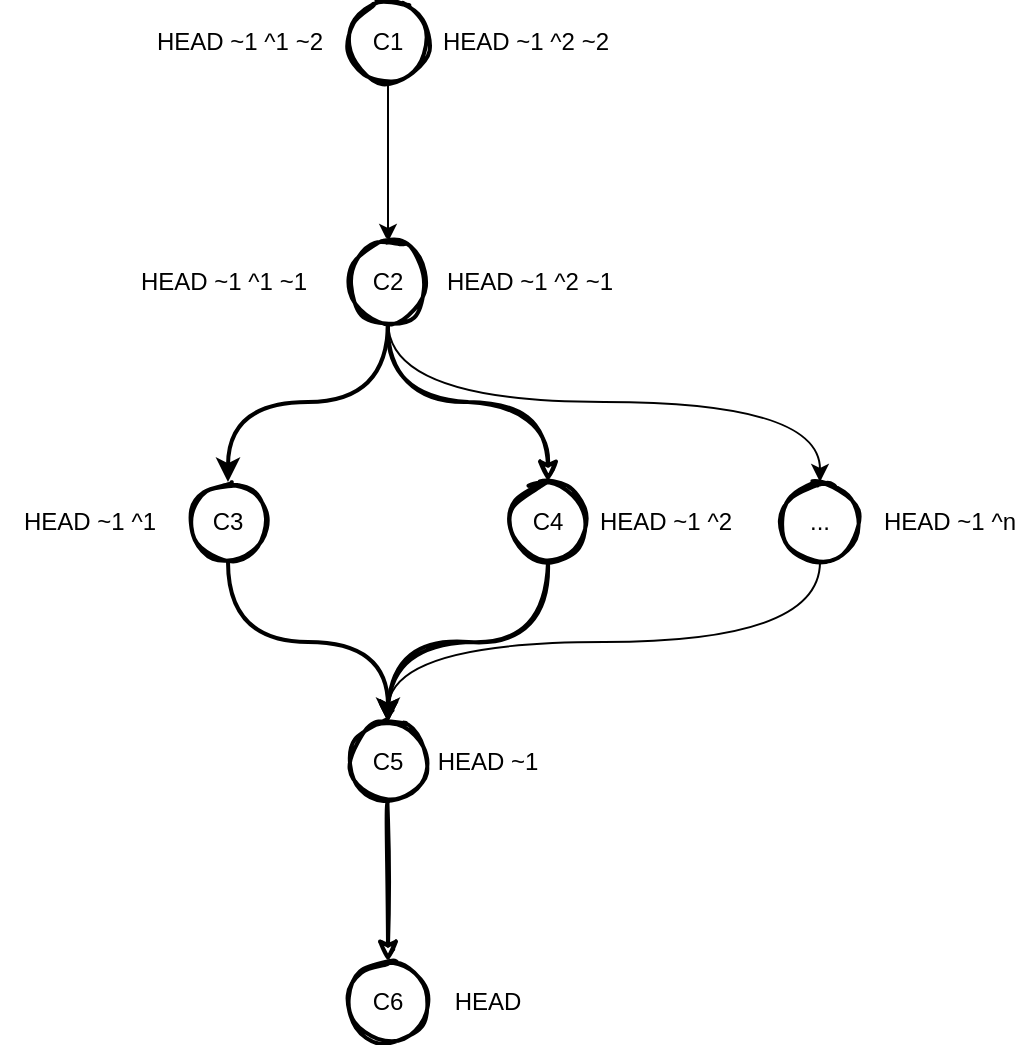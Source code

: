 <mxfile version="16.2.4" type="github">
  <diagram id="mnRflqDCTNff9czmcz0Y" name="Page-1">
    <mxGraphModel dx="1102" dy="882" grid="1" gridSize="10" guides="1" tooltips="1" connect="1" arrows="1" fold="1" page="1" pageScale="1" pageWidth="850" pageHeight="1100" math="0" shadow="0">
      <root>
        <mxCell id="0" />
        <mxCell id="1" parent="0" />
        <mxCell id="L4hd8jyMJO1TPTBA7iKi-6" value="" style="edgeStyle=orthogonalEdgeStyle;rounded=0;orthogonalLoop=1;jettySize=auto;html=1;exitX=0.5;exitY=1;exitDx=0;exitDy=0;" edge="1" parent="1" source="L4hd8jyMJO1TPTBA7iKi-16" target="L4hd8jyMJO1TPTBA7iKi-5">
          <mxGeometry relative="1" as="geometry">
            <mxPoint x="204" y="80" as="sourcePoint" />
          </mxGeometry>
        </mxCell>
        <mxCell id="L4hd8jyMJO1TPTBA7iKi-8" value="" style="edgeStyle=orthogonalEdgeStyle;rounded=0;orthogonalLoop=1;jettySize=auto;html=1;curved=1;exitX=0.5;exitY=1;exitDx=0;exitDy=0;entryX=0.5;entryY=0;entryDx=0;entryDy=0;strokeWidth=2;sketch=1;" edge="1" parent="1" source="L4hd8jyMJO1TPTBA7iKi-5" target="L4hd8jyMJO1TPTBA7iKi-9">
          <mxGeometry relative="1" as="geometry" />
        </mxCell>
        <mxCell id="L4hd8jyMJO1TPTBA7iKi-10" style="edgeStyle=orthogonalEdgeStyle;curved=1;rounded=0;orthogonalLoop=1;jettySize=auto;html=1;entryX=0.5;entryY=0;entryDx=0;entryDy=0;exitX=0.5;exitY=1;exitDx=0;exitDy=0;strokeWidth=2;" edge="1" parent="1" source="L4hd8jyMJO1TPTBA7iKi-5" target="L4hd8jyMJO1TPTBA7iKi-7">
          <mxGeometry relative="1" as="geometry" />
        </mxCell>
        <mxCell id="L4hd8jyMJO1TPTBA7iKi-41" style="edgeStyle=orthogonalEdgeStyle;curved=1;rounded=1;sketch=0;orthogonalLoop=1;jettySize=auto;html=1;entryX=0.5;entryY=0;entryDx=0;entryDy=0;exitX=0.5;exitY=1;exitDx=0;exitDy=0;" edge="1" parent="1" source="L4hd8jyMJO1TPTBA7iKi-5" target="L4hd8jyMJO1TPTBA7iKi-38">
          <mxGeometry relative="1" as="geometry" />
        </mxCell>
        <mxCell id="L4hd8jyMJO1TPTBA7iKi-5" value="C2" style="ellipse;whiteSpace=wrap;html=1;aspect=fixed;strokeWidth=2;sketch=1;shadow=0;" vertex="1" parent="1">
          <mxGeometry x="184" y="160" width="40" height="40" as="geometry" />
        </mxCell>
        <mxCell id="L4hd8jyMJO1TPTBA7iKi-12" value="" style="edgeStyle=orthogonalEdgeStyle;curved=1;rounded=0;orthogonalLoop=1;jettySize=auto;html=1;exitX=0.5;exitY=1;exitDx=0;exitDy=0;strokeWidth=2;" edge="1" parent="1" source="L4hd8jyMJO1TPTBA7iKi-7" target="L4hd8jyMJO1TPTBA7iKi-11">
          <mxGeometry relative="1" as="geometry" />
        </mxCell>
        <mxCell id="L4hd8jyMJO1TPTBA7iKi-7" value="C3" style="ellipse;whiteSpace=wrap;html=1;aspect=fixed;strokeWidth=2;sketch=1;" vertex="1" parent="1">
          <mxGeometry x="104" y="280" width="40" height="40" as="geometry" />
        </mxCell>
        <mxCell id="L4hd8jyMJO1TPTBA7iKi-13" style="edgeStyle=orthogonalEdgeStyle;curved=1;rounded=0;orthogonalLoop=1;jettySize=auto;html=1;exitX=0.5;exitY=1;exitDx=0;exitDy=0;strokeWidth=2;sketch=1;" edge="1" parent="1" source="L4hd8jyMJO1TPTBA7iKi-9">
          <mxGeometry relative="1" as="geometry">
            <mxPoint x="204" y="400" as="targetPoint" />
          </mxGeometry>
        </mxCell>
        <mxCell id="L4hd8jyMJO1TPTBA7iKi-9" value="C4" style="ellipse;whiteSpace=wrap;html=1;aspect=fixed;strokeWidth=2;sketch=1;" vertex="1" parent="1">
          <mxGeometry x="264" y="280" width="40" height="40" as="geometry" />
        </mxCell>
        <mxCell id="L4hd8jyMJO1TPTBA7iKi-15" value="" style="edgeStyle=orthogonalEdgeStyle;curved=1;rounded=0;orthogonalLoop=1;jettySize=auto;html=1;strokeWidth=2;sketch=1;" edge="1" parent="1" source="L4hd8jyMJO1TPTBA7iKi-11" target="L4hd8jyMJO1TPTBA7iKi-14">
          <mxGeometry relative="1" as="geometry" />
        </mxCell>
        <mxCell id="L4hd8jyMJO1TPTBA7iKi-11" value="C5" style="ellipse;whiteSpace=wrap;html=1;aspect=fixed;strokeWidth=2;sketch=1;" vertex="1" parent="1">
          <mxGeometry x="184" y="400" width="40" height="40" as="geometry" />
        </mxCell>
        <mxCell id="L4hd8jyMJO1TPTBA7iKi-14" value="C6" style="ellipse;whiteSpace=wrap;html=1;aspect=fixed;strokeWidth=2;sketch=1;" vertex="1" parent="1">
          <mxGeometry x="184" y="520" width="40" height="40" as="geometry" />
        </mxCell>
        <mxCell id="L4hd8jyMJO1TPTBA7iKi-16" value="C1" style="ellipse;whiteSpace=wrap;html=1;aspect=fixed;strokeWidth=2;sketch=1;shadow=0;" vertex="1" parent="1">
          <mxGeometry x="184" y="40" width="40" height="40" as="geometry" />
        </mxCell>
        <mxCell id="L4hd8jyMJO1TPTBA7iKi-23" value="HEAD" style="text;html=1;strokeColor=none;fillColor=none;align=center;verticalAlign=middle;whiteSpace=wrap;rounded=0;" vertex="1" parent="1">
          <mxGeometry x="224" y="525" width="60" height="30" as="geometry" />
        </mxCell>
        <mxCell id="L4hd8jyMJO1TPTBA7iKi-24" value="HEAD ~1" style="text;html=1;strokeColor=none;fillColor=none;align=center;verticalAlign=middle;whiteSpace=wrap;rounded=0;" vertex="1" parent="1">
          <mxGeometry x="224" y="405" width="60" height="30" as="geometry" />
        </mxCell>
        <mxCell id="L4hd8jyMJO1TPTBA7iKi-25" value="HEAD ~1 ^1" style="text;html=1;strokeColor=none;fillColor=none;align=center;verticalAlign=middle;whiteSpace=wrap;rounded=0;" vertex="1" parent="1">
          <mxGeometry x="10" y="285" width="90" height="30" as="geometry" />
        </mxCell>
        <mxCell id="L4hd8jyMJO1TPTBA7iKi-26" value="HEAD ~1 ^2" style="text;html=1;strokeColor=none;fillColor=none;align=center;verticalAlign=middle;whiteSpace=wrap;rounded=0;" vertex="1" parent="1">
          <mxGeometry x="306" y="285" width="74" height="30" as="geometry" />
        </mxCell>
        <mxCell id="L4hd8jyMJO1TPTBA7iKi-27" value="HEAD ~1 ^1 ~1" style="text;html=1;strokeColor=none;fillColor=none;align=center;verticalAlign=middle;whiteSpace=wrap;rounded=0;" vertex="1" parent="1">
          <mxGeometry x="70" y="165" width="104" height="30" as="geometry" />
        </mxCell>
        <mxCell id="L4hd8jyMJO1TPTBA7iKi-28" value="HEAD ~1 ^2 ~1" style="text;html=1;strokeColor=none;fillColor=none;align=center;verticalAlign=middle;whiteSpace=wrap;rounded=0;" vertex="1" parent="1">
          <mxGeometry x="230" y="165" width="90" height="30" as="geometry" />
        </mxCell>
        <mxCell id="L4hd8jyMJO1TPTBA7iKi-29" value="HEAD ~1 ^1 ~2" style="text;html=1;strokeColor=none;fillColor=none;align=center;verticalAlign=middle;whiteSpace=wrap;rounded=0;" vertex="1" parent="1">
          <mxGeometry x="80" y="45" width="100" height="30" as="geometry" />
        </mxCell>
        <mxCell id="L4hd8jyMJO1TPTBA7iKi-30" value="HEAD ~1 ^2 ~2" style="text;html=1;strokeColor=none;fillColor=none;align=center;verticalAlign=middle;whiteSpace=wrap;rounded=0;" vertex="1" parent="1">
          <mxGeometry x="228" y="45" width="90" height="30" as="geometry" />
        </mxCell>
        <mxCell id="L4hd8jyMJO1TPTBA7iKi-40" style="edgeStyle=orthogonalEdgeStyle;curved=1;rounded=1;sketch=0;orthogonalLoop=1;jettySize=auto;html=1;entryX=0.5;entryY=0;entryDx=0;entryDy=0;" edge="1" parent="1" source="L4hd8jyMJO1TPTBA7iKi-38" target="L4hd8jyMJO1TPTBA7iKi-11">
          <mxGeometry relative="1" as="geometry">
            <Array as="points">
              <mxPoint x="420" y="360" />
              <mxPoint x="204" y="360" />
            </Array>
          </mxGeometry>
        </mxCell>
        <mxCell id="L4hd8jyMJO1TPTBA7iKi-38" value="..." style="ellipse;whiteSpace=wrap;html=1;aspect=fixed;strokeWidth=2;sketch=1;" vertex="1" parent="1">
          <mxGeometry x="400" y="280" width="40" height="40" as="geometry" />
        </mxCell>
        <mxCell id="L4hd8jyMJO1TPTBA7iKi-39" value="HEAD ~1 ^n" style="text;html=1;strokeColor=none;fillColor=none;align=center;verticalAlign=middle;whiteSpace=wrap;rounded=0;" vertex="1" parent="1">
          <mxGeometry x="450" y="285" width="70" height="30" as="geometry" />
        </mxCell>
      </root>
    </mxGraphModel>
  </diagram>
</mxfile>
